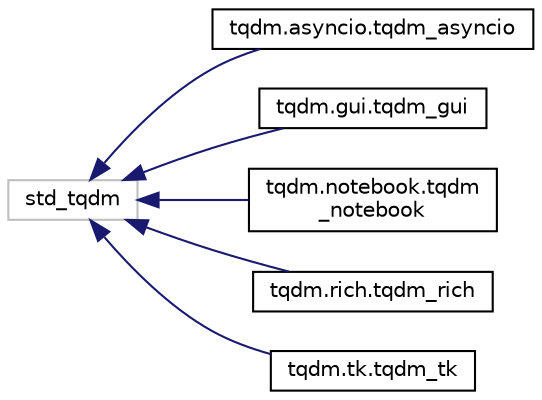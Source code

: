 digraph "Graphical Class Hierarchy"
{
 // LATEX_PDF_SIZE
  edge [fontname="Helvetica",fontsize="10",labelfontname="Helvetica",labelfontsize="10"];
  node [fontname="Helvetica",fontsize="10",shape=record];
  rankdir="LR";
  Node3030 [label="std_tqdm",height=0.2,width=0.4,color="grey75", fillcolor="white", style="filled",tooltip=" "];
  Node3030 -> Node0 [dir="back",color="midnightblue",fontsize="10",style="solid",fontname="Helvetica"];
  Node0 [label="tqdm.asyncio.tqdm_asyncio",height=0.2,width=0.4,color="black", fillcolor="white", style="filled",URL="$classtqdm_1_1asyncio_1_1tqdm__asyncio.html",tooltip=" "];
  Node3030 -> Node3032 [dir="back",color="midnightblue",fontsize="10",style="solid",fontname="Helvetica"];
  Node3032 [label="tqdm.gui.tqdm_gui",height=0.2,width=0.4,color="black", fillcolor="white", style="filled",URL="$classtqdm_1_1gui_1_1tqdm__gui.html",tooltip=" "];
  Node3030 -> Node3033 [dir="back",color="midnightblue",fontsize="10",style="solid",fontname="Helvetica"];
  Node3033 [label="tqdm.notebook.tqdm\l_notebook",height=0.2,width=0.4,color="black", fillcolor="white", style="filled",URL="$classtqdm_1_1notebook_1_1tqdm__notebook.html",tooltip=" "];
  Node3030 -> Node3034 [dir="back",color="midnightblue",fontsize="10",style="solid",fontname="Helvetica"];
  Node3034 [label="tqdm.rich.tqdm_rich",height=0.2,width=0.4,color="black", fillcolor="white", style="filled",URL="$classtqdm_1_1rich_1_1tqdm__rich.html",tooltip=" "];
  Node3030 -> Node3035 [dir="back",color="midnightblue",fontsize="10",style="solid",fontname="Helvetica"];
  Node3035 [label="tqdm.tk.tqdm_tk",height=0.2,width=0.4,color="black", fillcolor="white", style="filled",URL="$classtqdm_1_1tk_1_1tqdm__tk.html",tooltip=" "];
}

